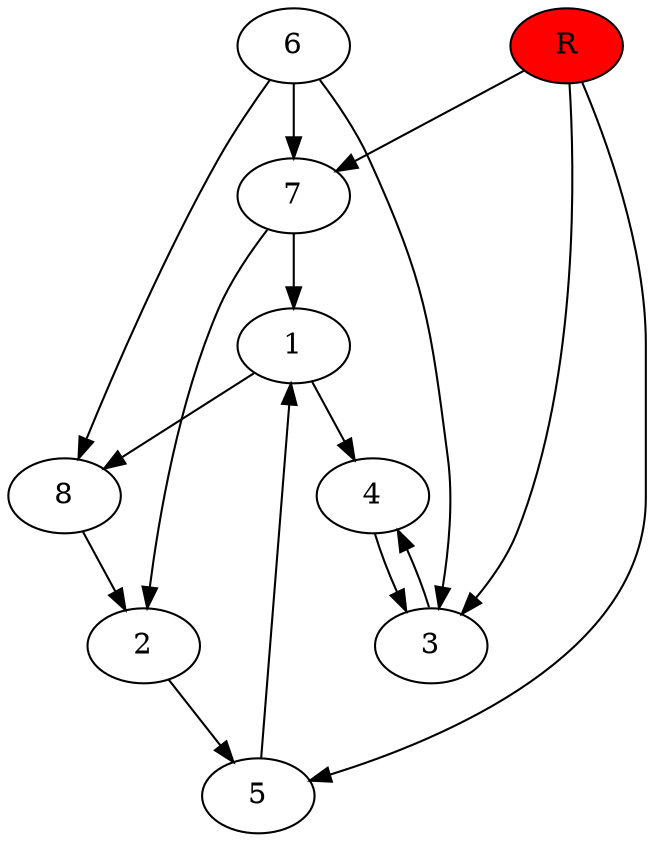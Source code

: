 digraph prb5001 {
	1
	2
	3
	4
	5
	6
	7
	8
	R [fillcolor="#ff0000" style=filled]
	1 -> 4
	1 -> 8
	2 -> 5
	3 -> 4
	4 -> 3
	5 -> 1
	6 -> 3
	6 -> 7
	6 -> 8
	7 -> 1
	7 -> 2
	8 -> 2
	R -> 3
	R -> 5
	R -> 7
}
